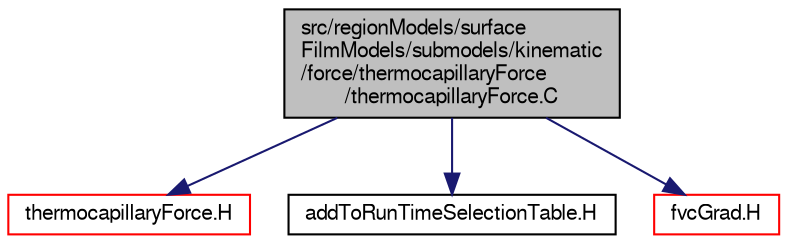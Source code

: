 digraph "src/regionModels/surfaceFilmModels/submodels/kinematic/force/thermocapillaryForce/thermocapillaryForce.C"
{
  bgcolor="transparent";
  edge [fontname="FreeSans",fontsize="10",labelfontname="FreeSans",labelfontsize="10"];
  node [fontname="FreeSans",fontsize="10",shape=record];
  Node0 [label="src/regionModels/surface\lFilmModels/submodels/kinematic\l/force/thermocapillaryForce\l/thermocapillaryForce.C",height=0.2,width=0.4,color="black", fillcolor="grey75", style="filled", fontcolor="black"];
  Node0 -> Node1 [color="midnightblue",fontsize="10",style="solid",fontname="FreeSans"];
  Node1 [label="thermocapillaryForce.H",height=0.2,width=0.4,color="red",URL="$a14255.html"];
  Node0 -> Node348 [color="midnightblue",fontsize="10",style="solid",fontname="FreeSans"];
  Node348 [label="addToRunTimeSelectionTable.H",height=0.2,width=0.4,color="black",URL="$a09263.html",tooltip="Macros for easy insertion into run-time selection tables. "];
  Node0 -> Node349 [color="midnightblue",fontsize="10",style="solid",fontname="FreeSans"];
  Node349 [label="fvcGrad.H",height=0.2,width=0.4,color="red",URL="$a02978.html",tooltip="Calculate the gradient of the given field. "];
}
